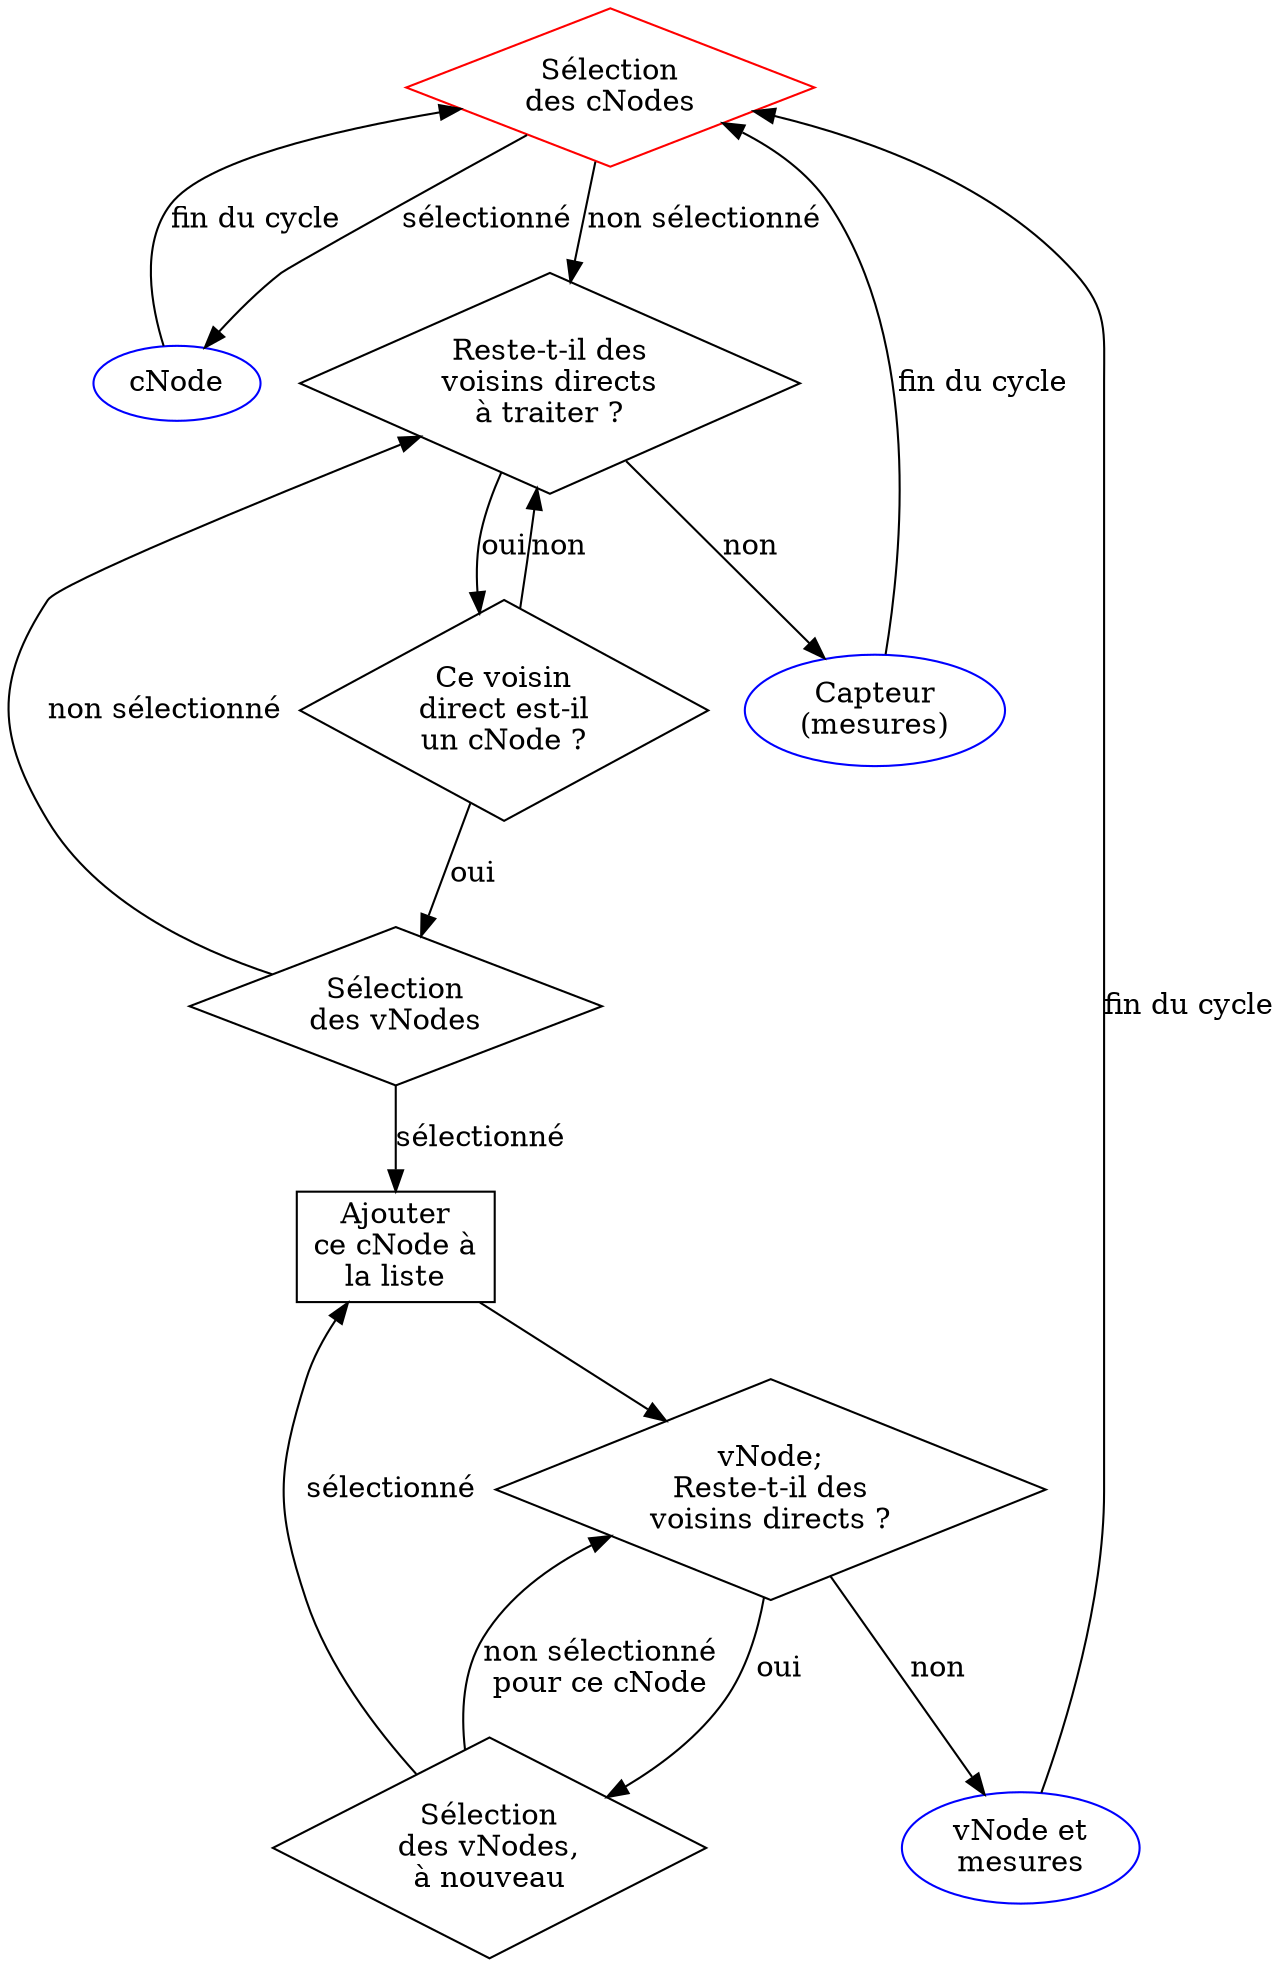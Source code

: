 digraph state_machine {

	el_cnode [label="Sélection\ndes cNodes", shape="diamond", color="red"];
	sensing [label="Capteur\n(mesures)", color="blue"];
	cnode [label="cNode", color="blue"];
	vnode [label="vNode et\nmesures", color="blue"];
	el_vnode [label="Sélection\ndes vNodes", shape="diamond"];
	el_vnode_bis [label="Sélection\ndes vNodes,\nà nouveau", shape="diamond"];
	has_1hop [label="Reste-t-il des\nvoisins directs\nà traiter ?", shape="diamond"];
	vn_has_1hop [label="vNode;\nReste-t-il des\nvoisins directs ?", shape="diamond"];
	is_1hop_cnode [label="Ce voisin\ndirect est-il\nun cNode ?", shape="diamond"];
	add_cnode [label="Ajouter\nce cNode à\nla liste", shape="box"];

	el_cnode->cnode [label="sélectionné"];
	cnode->el_cnode [label="fin du cycle"];
	el_cnode->has_1hop [label="non sélectionné"];
	has_1hop->sensing [label="non"];
	has_1hop->is_1hop_cnode [label="oui"];
	is_1hop_cnode->has_1hop [label="non"];
	is_1hop_cnode->el_vnode [label="oui"];
	sensing->el_cnode [label="fin du cycle"];
	el_vnode->add_cnode [label="sélectionné"];
	el_vnode->has_1hop [label="non sélectionné"];
	vnode->el_cnode [label="fin du cycle"];
	vn_has_1hop->el_vnode_bis [label="oui"];
	el_vnode_bis->add_cnode [label="sélectionné"];
	add_cnode->vn_has_1hop [label=""];
	el_vnode_bis->vn_has_1hop [label="non sélectionné\npour ce cNode"];
	vn_has_1hop->vnode [label="non"];
}
	

